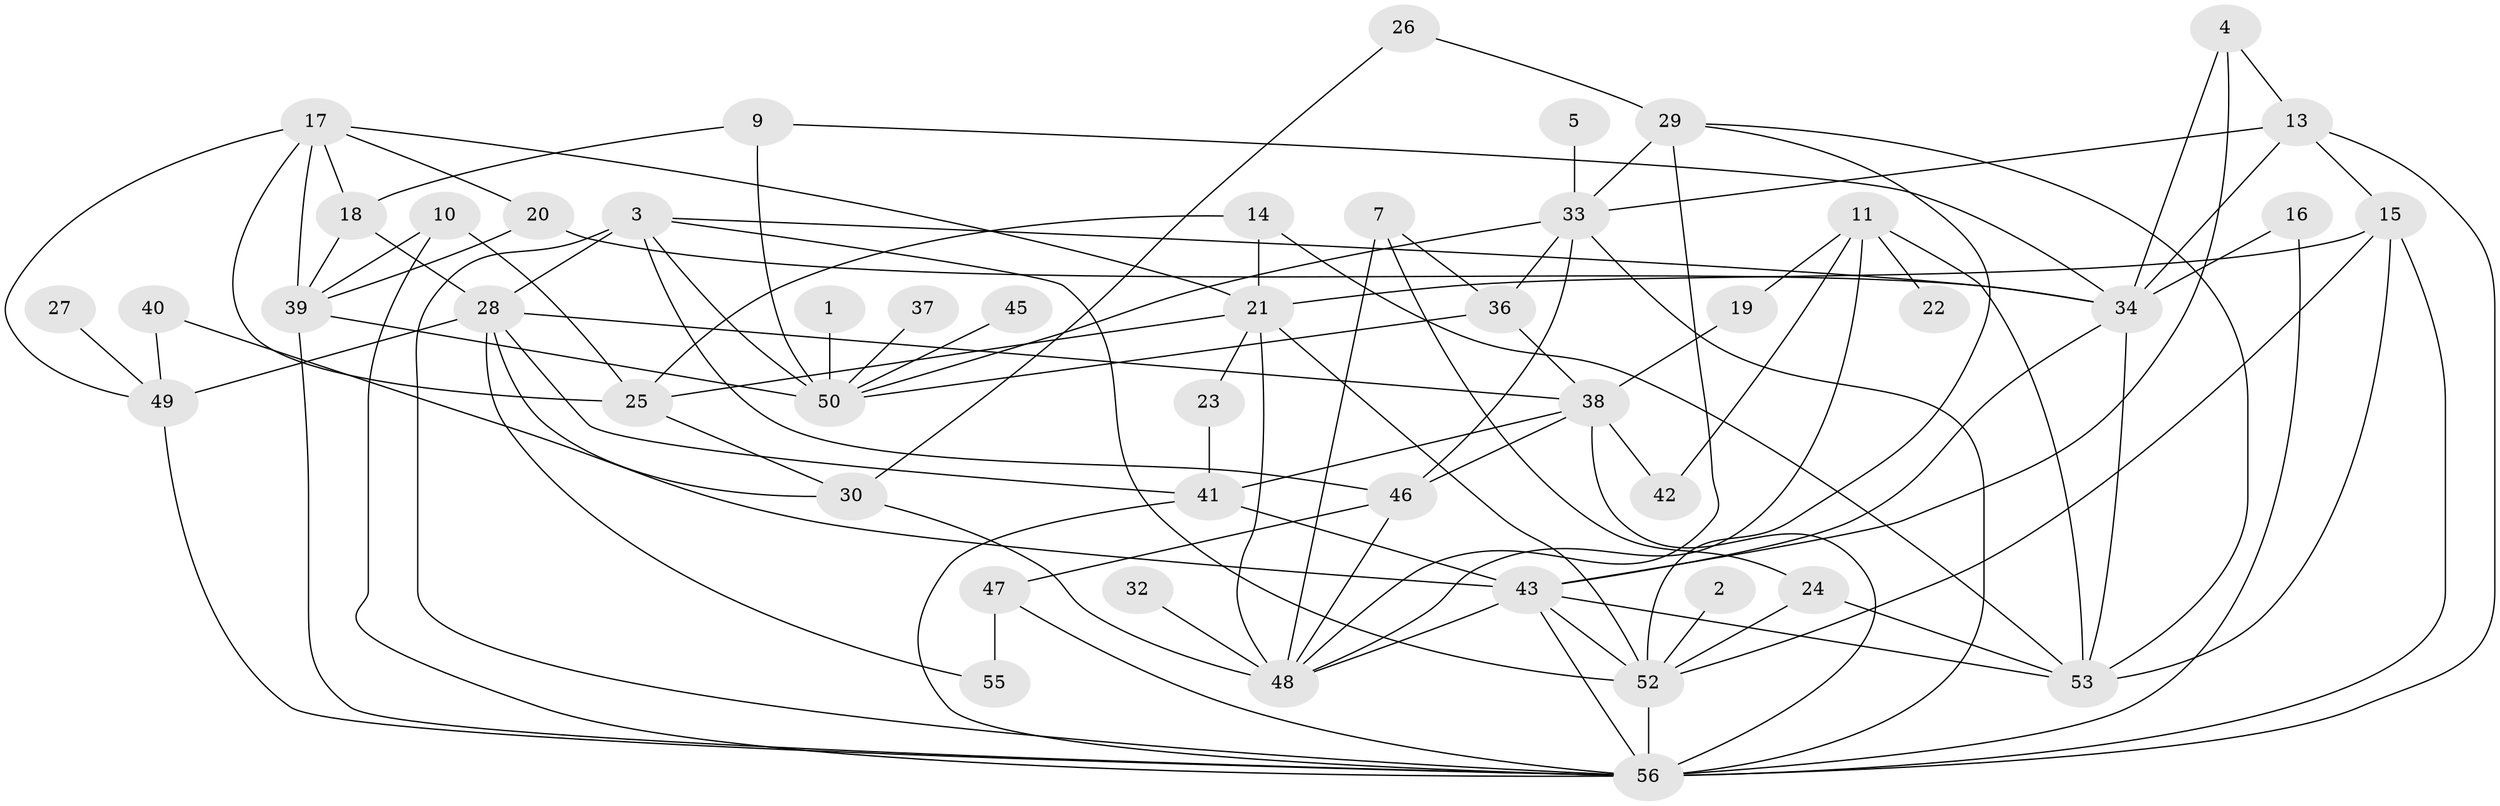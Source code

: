 // original degree distribution, {3: 0.22321428571428573, 5: 0.13392857142857142, 1: 0.16071428571428573, 2: 0.20535714285714285, 4: 0.125, 0: 0.0625, 7: 0.017857142857142856, 6: 0.07142857142857142}
// Generated by graph-tools (version 1.1) at 2025/49/03/09/25 03:49:05]
// undirected, 48 vertices, 102 edges
graph export_dot {
graph [start="1"]
  node [color=gray90,style=filled];
  1;
  2;
  3;
  4;
  5;
  7;
  9;
  10;
  11;
  13;
  14;
  15;
  16;
  17;
  18;
  19;
  20;
  21;
  22;
  23;
  24;
  25;
  26;
  27;
  28;
  29;
  30;
  32;
  33;
  34;
  36;
  37;
  38;
  39;
  40;
  41;
  42;
  43;
  45;
  46;
  47;
  48;
  49;
  50;
  52;
  53;
  55;
  56;
  1 -- 50 [weight=1.0];
  2 -- 52 [weight=1.0];
  3 -- 28 [weight=1.0];
  3 -- 34 [weight=1.0];
  3 -- 46 [weight=1.0];
  3 -- 50 [weight=1.0];
  3 -- 52 [weight=1.0];
  3 -- 56 [weight=1.0];
  4 -- 13 [weight=1.0];
  4 -- 34 [weight=1.0];
  4 -- 43 [weight=1.0];
  5 -- 33 [weight=1.0];
  7 -- 24 [weight=1.0];
  7 -- 36 [weight=1.0];
  7 -- 48 [weight=1.0];
  9 -- 18 [weight=1.0];
  9 -- 34 [weight=1.0];
  9 -- 50 [weight=1.0];
  10 -- 25 [weight=1.0];
  10 -- 39 [weight=1.0];
  10 -- 56 [weight=1.0];
  11 -- 19 [weight=1.0];
  11 -- 22 [weight=1.0];
  11 -- 42 [weight=1.0];
  11 -- 48 [weight=1.0];
  11 -- 53 [weight=1.0];
  13 -- 15 [weight=1.0];
  13 -- 33 [weight=1.0];
  13 -- 34 [weight=1.0];
  13 -- 56 [weight=1.0];
  14 -- 21 [weight=1.0];
  14 -- 25 [weight=1.0];
  14 -- 53 [weight=1.0];
  15 -- 21 [weight=1.0];
  15 -- 52 [weight=1.0];
  15 -- 53 [weight=1.0];
  15 -- 56 [weight=1.0];
  16 -- 34 [weight=1.0];
  16 -- 56 [weight=1.0];
  17 -- 18 [weight=1.0];
  17 -- 20 [weight=1.0];
  17 -- 21 [weight=1.0];
  17 -- 25 [weight=1.0];
  17 -- 39 [weight=1.0];
  17 -- 49 [weight=1.0];
  18 -- 28 [weight=1.0];
  18 -- 39 [weight=1.0];
  19 -- 38 [weight=1.0];
  20 -- 34 [weight=1.0];
  20 -- 39 [weight=1.0];
  21 -- 23 [weight=1.0];
  21 -- 25 [weight=1.0];
  21 -- 48 [weight=1.0];
  21 -- 52 [weight=1.0];
  23 -- 41 [weight=1.0];
  24 -- 52 [weight=1.0];
  24 -- 53 [weight=1.0];
  25 -- 30 [weight=1.0];
  26 -- 29 [weight=1.0];
  26 -- 30 [weight=1.0];
  27 -- 49 [weight=1.0];
  28 -- 30 [weight=1.0];
  28 -- 38 [weight=3.0];
  28 -- 41 [weight=1.0];
  28 -- 49 [weight=2.0];
  28 -- 55 [weight=1.0];
  29 -- 33 [weight=1.0];
  29 -- 48 [weight=1.0];
  29 -- 52 [weight=1.0];
  29 -- 53 [weight=1.0];
  30 -- 48 [weight=1.0];
  32 -- 48 [weight=1.0];
  33 -- 36 [weight=1.0];
  33 -- 46 [weight=1.0];
  33 -- 50 [weight=1.0];
  33 -- 56 [weight=1.0];
  34 -- 43 [weight=1.0];
  34 -- 53 [weight=1.0];
  36 -- 38 [weight=1.0];
  36 -- 50 [weight=1.0];
  37 -- 50 [weight=1.0];
  38 -- 41 [weight=1.0];
  38 -- 42 [weight=1.0];
  38 -- 46 [weight=1.0];
  38 -- 56 [weight=3.0];
  39 -- 50 [weight=2.0];
  39 -- 56 [weight=1.0];
  40 -- 43 [weight=1.0];
  40 -- 49 [weight=1.0];
  41 -- 43 [weight=1.0];
  41 -- 56 [weight=1.0];
  43 -- 48 [weight=1.0];
  43 -- 52 [weight=1.0];
  43 -- 53 [weight=1.0];
  43 -- 56 [weight=1.0];
  45 -- 50 [weight=1.0];
  46 -- 47 [weight=1.0];
  46 -- 48 [weight=1.0];
  47 -- 55 [weight=1.0];
  47 -- 56 [weight=1.0];
  49 -- 56 [weight=1.0];
  52 -- 56 [weight=1.0];
}
